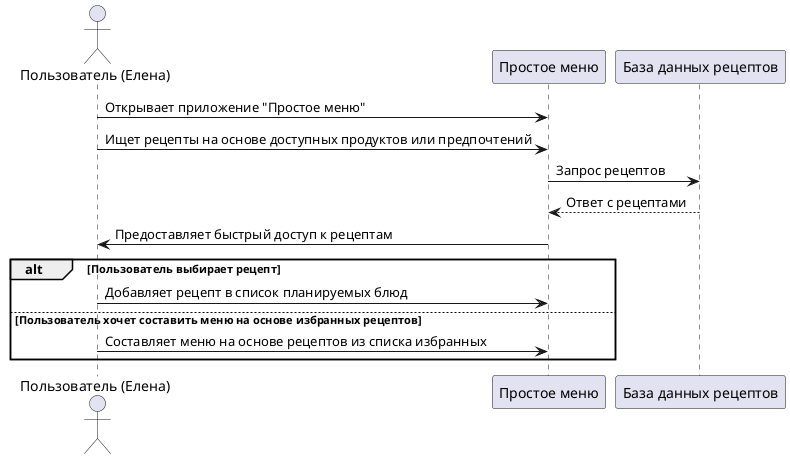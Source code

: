 @startuml

actor "Пользователь (Елена)" as Elena
participant "Простое меню" as Menu
participant "База данных рецептов" as DB

Elena -> Menu : Открывает приложение "Простое меню"
Elena -> Menu : Ищет рецепты на основе доступных продуктов или предпочтений
Menu -> DB : Запрос рецептов
DB --> Menu : Ответ с рецептами
Menu -> Elena : Предоставляет быстрый доступ к рецептам

alt Пользователь выбирает рецепт
  Elena -> Menu : Добавляет рецепт в список планируемых блюд
else Пользователь хочет составить меню на основе избранных рецептов
  Elena -> Menu : Составляет меню на основе рецептов из списка избранных
end

@enduml